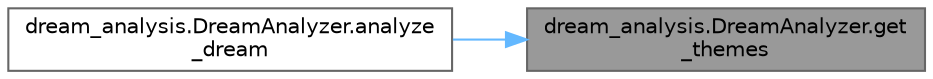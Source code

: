 digraph "dream_analysis.DreamAnalyzer.get_themes"
{
 // LATEX_PDF_SIZE
  bgcolor="transparent";
  edge [fontname=Helvetica,fontsize=10,labelfontname=Helvetica,labelfontsize=10];
  node [fontname=Helvetica,fontsize=10,shape=box,height=0.2,width=0.4];
  rankdir="RL";
  Node1 [id="Node000001",label="dream_analysis.DreamAnalyzer.get\l_themes",height=0.2,width=0.4,color="gray40", fillcolor="grey60", style="filled", fontcolor="black",tooltip=" "];
  Node1 -> Node2 [id="edge1_Node000001_Node000002",dir="back",color="steelblue1",style="solid",tooltip=" "];
  Node2 [id="Node000002",label="dream_analysis.DreamAnalyzer.analyze\l_dream",height=0.2,width=0.4,color="grey40", fillcolor="white", style="filled",URL="$classdream__analysis_1_1_dream_analyzer.html#a31bc6d84b96c15a316ea01c6413f6613",tooltip=" "];
}
